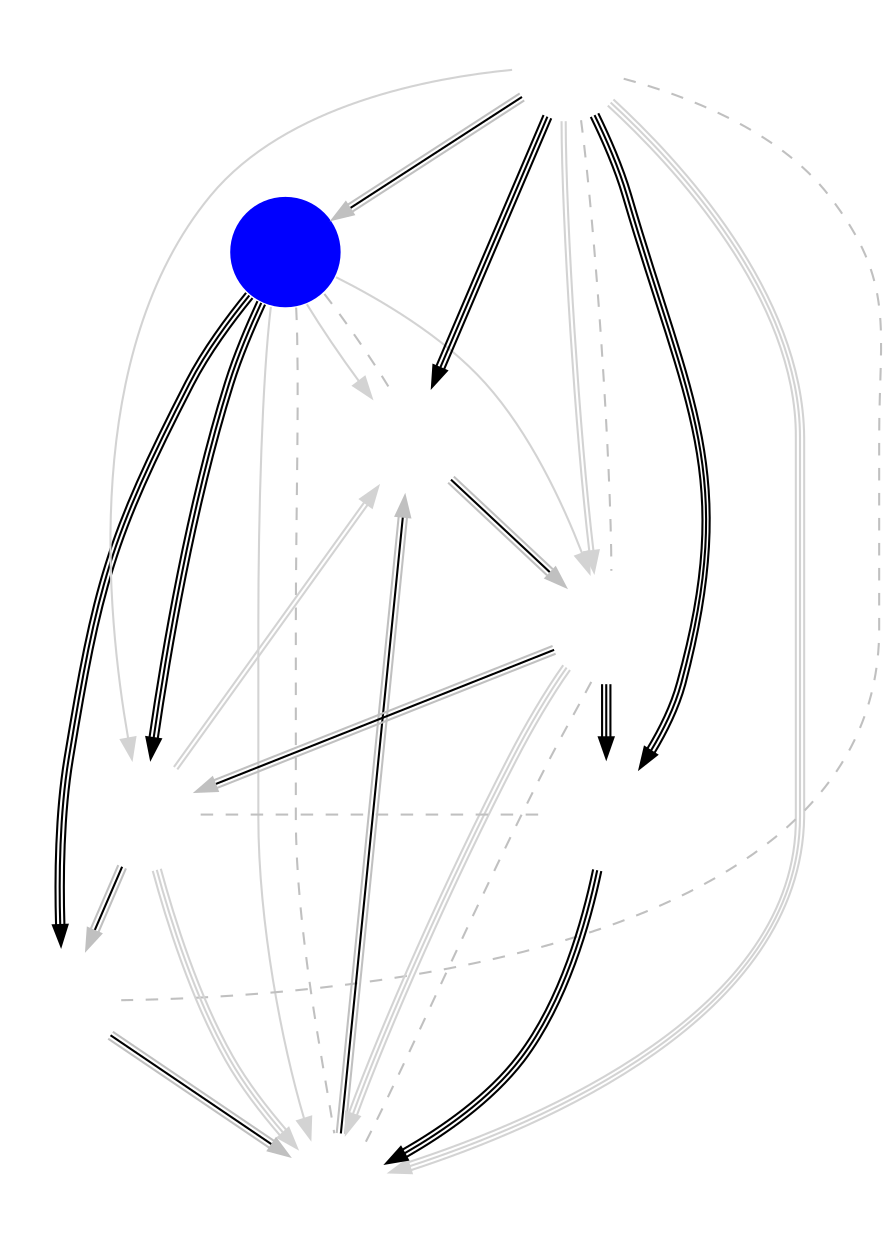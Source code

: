 digraph EU {
	node [shape=circle fixedsize=true width=.75 label="" color="white"];
	imagepath="logos/";
	TL	[ image="liquid.png" style="filled" fillcolor="blue" ];
	FNC	[ image="fnatic.png" ];
	TRC	[ image="tricked.png" ];
	PD	[ image="playing-ducks.png" ];
	EXP	[ image="expert.png" ];
	DIG	[ image="dignitas.png" ];
	ZE	[ image="zealots.png" ];
	TGG	[ image="team-good-guys.png" ];

	/* Phase 1 Aggregates */
//	FNC	->	TL	[ color="lightgray" ]
	TL	->	TRC	[ color="lightgray" ]
	TL	->	PD	[ color="lightgray" ]
	TL	->	EXP	[ color="lightgray" ]
//	TL	->	DIG	[ color="lightgray" ]
//	FNC	->	TRC	[ color="lightgray:lightgray:lightgray" ]
	FNC	->	PD	[ color="lightgray:lightgray:lightgray" ]
	FNC	->	EXP	[ color="lightgray:lightgray" ]
	FNC	->	DIG	[ color="lightgray" ]
//	TRC	->	PD	[ color="lightgray" ]
//	EXP	->	TRC	[ color="lightgray" ]
	DIG	->	TRC	[ color="lightgray:lightgray" ]
	EXP	->	PD	[ color="lightgray:lightgray:lightgray" constraint="false" ]
	DIG	->	PD	[ color="lightgray:lightgray:lightgray" ]
//	DIG	->	EXP	[ color="lightgray" ]

	/* Week 1 */
	TRC	->	EXP	[ color="gray:black:gray" ]
	ZE	->	PD	[ color="black:black:black" ]
	PD	->	TRC	[ color="gray:black:gray" ]
	TL	->	TGG	[ color="black:black:black" ]
	FNC	->	ZE	[ color="black:black:black" ]
	TL	->	DIG	[ color="black:black:black" ]

	/* Week 2 */
	FNC	->	TL	[ color="gray:black:gray" ]
	DIG	->	TGG	[ color="gray:black:gray" ]
	EXP	->	ZE	[ color="black:black:black" ]
	TGG	->	PD	[ color="gray:black:gray" ]
	FNC	->	TRC	[ color="black:black:black" ]
	EXP	->	DIG	[ color="gray:black:gray" ]

	edge [ color="gray" dir="none" constraint="false" style="dashed"]

	/* Week 3 */
	TL	->	TRC
	EXP	->	PD
	FNC	->	TGG
	DIG	->	ZE
	TL	->	PD
	FNC	->	EXP

}
